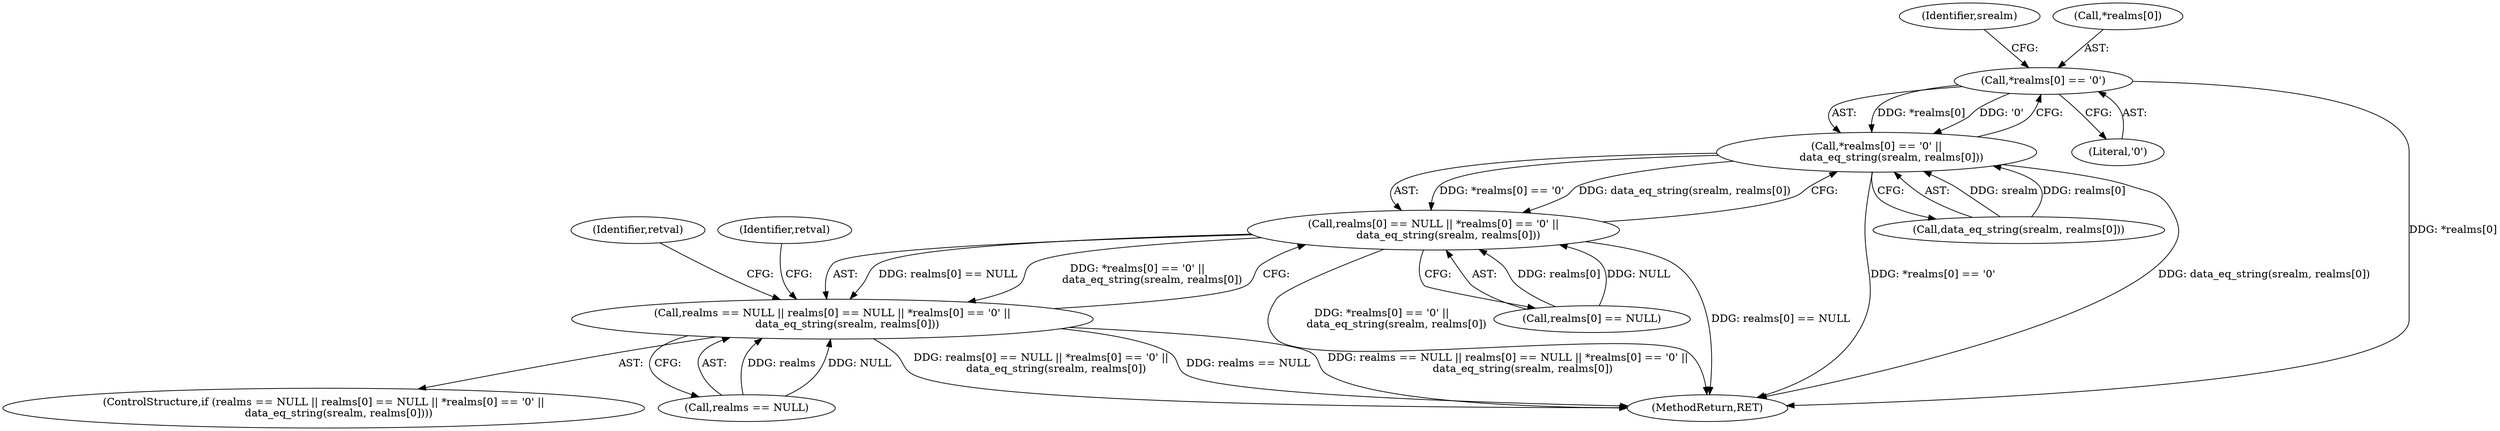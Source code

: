 digraph "0_krb5_4c023ba43c16396f0d199e2df1cfa59b88b62acc_0@array" {
"1000186" [label="(Call,*realms[0] == '\0')"];
"1000185" [label="(Call,*realms[0] == '\0' ||\n         data_eq_string(srealm, realms[0]))"];
"1000179" [label="(Call,realms[0] == NULL || *realms[0] == '\0' ||\n         data_eq_string(srealm, realms[0]))"];
"1000175" [label="(Call,realms == NULL || realms[0] == NULL || *realms[0] == '\0' ||\n         data_eq_string(srealm, realms[0]))"];
"1000199" [label="(Identifier,retval)"];
"1000186" [label="(Call,*realms[0] == '\0')"];
"1000180" [label="(Call,realms[0] == NULL)"];
"1000174" [label="(ControlStructure,if (realms == NULL || realms[0] == NULL || *realms[0] == '\0' ||\n         data_eq_string(srealm, realms[0])))"];
"1000175" [label="(Call,realms == NULL || realms[0] == NULL || *realms[0] == '\0' ||\n         data_eq_string(srealm, realms[0]))"];
"1000192" [label="(Call,data_eq_string(srealm, realms[0]))"];
"1000191" [label="(Literal,'\0')"];
"1000176" [label="(Call,realms == NULL)"];
"1000193" [label="(Identifier,srealm)"];
"1000187" [label="(Call,*realms[0])"];
"1000203" [label="(Identifier,retval)"];
"1000228" [label="(MethodReturn,RET)"];
"1000185" [label="(Call,*realms[0] == '\0' ||\n         data_eq_string(srealm, realms[0]))"];
"1000179" [label="(Call,realms[0] == NULL || *realms[0] == '\0' ||\n         data_eq_string(srealm, realms[0]))"];
"1000186" -> "1000185"  [label="AST: "];
"1000186" -> "1000191"  [label="CFG: "];
"1000187" -> "1000186"  [label="AST: "];
"1000191" -> "1000186"  [label="AST: "];
"1000193" -> "1000186"  [label="CFG: "];
"1000185" -> "1000186"  [label="CFG: "];
"1000186" -> "1000228"  [label="DDG: *realms[0]"];
"1000186" -> "1000185"  [label="DDG: *realms[0]"];
"1000186" -> "1000185"  [label="DDG: '\0'"];
"1000185" -> "1000179"  [label="AST: "];
"1000185" -> "1000192"  [label="CFG: "];
"1000192" -> "1000185"  [label="AST: "];
"1000179" -> "1000185"  [label="CFG: "];
"1000185" -> "1000228"  [label="DDG: *realms[0] == '\0'"];
"1000185" -> "1000228"  [label="DDG: data_eq_string(srealm, realms[0])"];
"1000185" -> "1000179"  [label="DDG: *realms[0] == '\0'"];
"1000185" -> "1000179"  [label="DDG: data_eq_string(srealm, realms[0])"];
"1000192" -> "1000185"  [label="DDG: srealm"];
"1000192" -> "1000185"  [label="DDG: realms[0]"];
"1000179" -> "1000175"  [label="AST: "];
"1000179" -> "1000180"  [label="CFG: "];
"1000180" -> "1000179"  [label="AST: "];
"1000175" -> "1000179"  [label="CFG: "];
"1000179" -> "1000228"  [label="DDG: *realms[0] == '\0' ||\n         data_eq_string(srealm, realms[0])"];
"1000179" -> "1000228"  [label="DDG: realms[0] == NULL"];
"1000179" -> "1000175"  [label="DDG: realms[0] == NULL"];
"1000179" -> "1000175"  [label="DDG: *realms[0] == '\0' ||\n         data_eq_string(srealm, realms[0])"];
"1000180" -> "1000179"  [label="DDG: realms[0]"];
"1000180" -> "1000179"  [label="DDG: NULL"];
"1000175" -> "1000174"  [label="AST: "];
"1000175" -> "1000176"  [label="CFG: "];
"1000176" -> "1000175"  [label="AST: "];
"1000199" -> "1000175"  [label="CFG: "];
"1000203" -> "1000175"  [label="CFG: "];
"1000175" -> "1000228"  [label="DDG: realms[0] == NULL || *realms[0] == '\0' ||\n         data_eq_string(srealm, realms[0])"];
"1000175" -> "1000228"  [label="DDG: realms == NULL"];
"1000175" -> "1000228"  [label="DDG: realms == NULL || realms[0] == NULL || *realms[0] == '\0' ||\n         data_eq_string(srealm, realms[0])"];
"1000176" -> "1000175"  [label="DDG: realms"];
"1000176" -> "1000175"  [label="DDG: NULL"];
}
